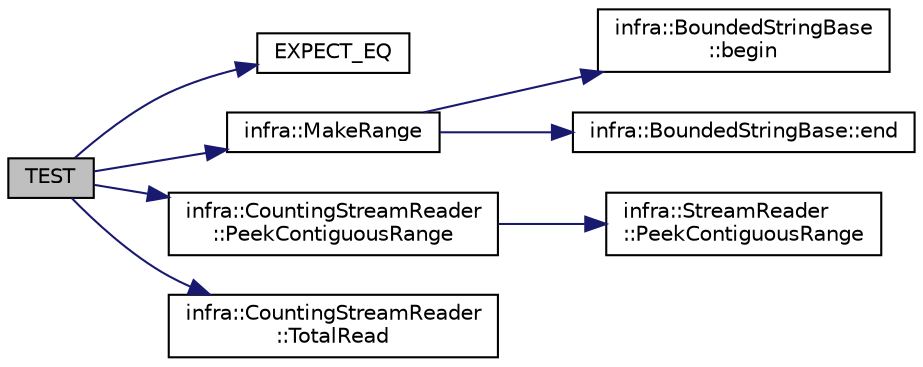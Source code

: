 digraph "TEST"
{
 // INTERACTIVE_SVG=YES
  edge [fontname="Helvetica",fontsize="10",labelfontname="Helvetica",labelfontsize="10"];
  node [fontname="Helvetica",fontsize="10",shape=record];
  rankdir="LR";
  Node40 [label="TEST",height=0.2,width=0.4,color="black", fillcolor="grey75", style="filled", fontcolor="black"];
  Node40 -> Node41 [color="midnightblue",fontsize="10",style="solid",fontname="Helvetica"];
  Node41 [label="EXPECT_EQ",height=0.2,width=0.4,color="black", fillcolor="white", style="filled",URL="$d6/def/_test_json_8cpp.html#a82745227e2f0a8edbb4ae630d88a8e86"];
  Node40 -> Node42 [color="midnightblue",fontsize="10",style="solid",fontname="Helvetica"];
  Node42 [label="infra::MakeRange",height=0.2,width=0.4,color="black", fillcolor="white", style="filled",URL="$d0/de3/namespaceinfra.html#afe38b7d4318537de2f28b244211c4275"];
  Node42 -> Node43 [color="midnightblue",fontsize="10",style="solid",fontname="Helvetica"];
  Node43 [label="infra::BoundedStringBase\l::begin",height=0.2,width=0.4,color="black", fillcolor="white", style="filled",URL="$d1/d2a/classinfra_1_1_bounded_string_base.html#aef23e4250cad2fdc69ccc39f68734233"];
  Node42 -> Node44 [color="midnightblue",fontsize="10",style="solid",fontname="Helvetica"];
  Node44 [label="infra::BoundedStringBase::end",height=0.2,width=0.4,color="black", fillcolor="white", style="filled",URL="$d1/d2a/classinfra_1_1_bounded_string_base.html#af5021f1ea3898146d0a55c2895f07dbf"];
  Node40 -> Node45 [color="midnightblue",fontsize="10",style="solid",fontname="Helvetica"];
  Node45 [label="infra::CountingStreamReader\l::PeekContiguousRange",height=0.2,width=0.4,color="black", fillcolor="white", style="filled",URL="$d1/dc1/classinfra_1_1_counting_stream_reader.html#ad50e748a2a29d6d72e9341c50239931d"];
  Node45 -> Node46 [color="midnightblue",fontsize="10",style="solid",fontname="Helvetica"];
  Node46 [label="infra::StreamReader\l::PeekContiguousRange",height=0.2,width=0.4,color="black", fillcolor="white", style="filled",URL="$d2/d90/classinfra_1_1_stream_reader.html#a52c2026aa84883d0d9dc35c4dd480b08"];
  Node40 -> Node47 [color="midnightblue",fontsize="10",style="solid",fontname="Helvetica"];
  Node47 [label="infra::CountingStreamReader\l::TotalRead",height=0.2,width=0.4,color="black", fillcolor="white", style="filled",URL="$d1/dc1/classinfra_1_1_counting_stream_reader.html#a2426f785ef4f864d4335eb8c19e5af14"];
}
